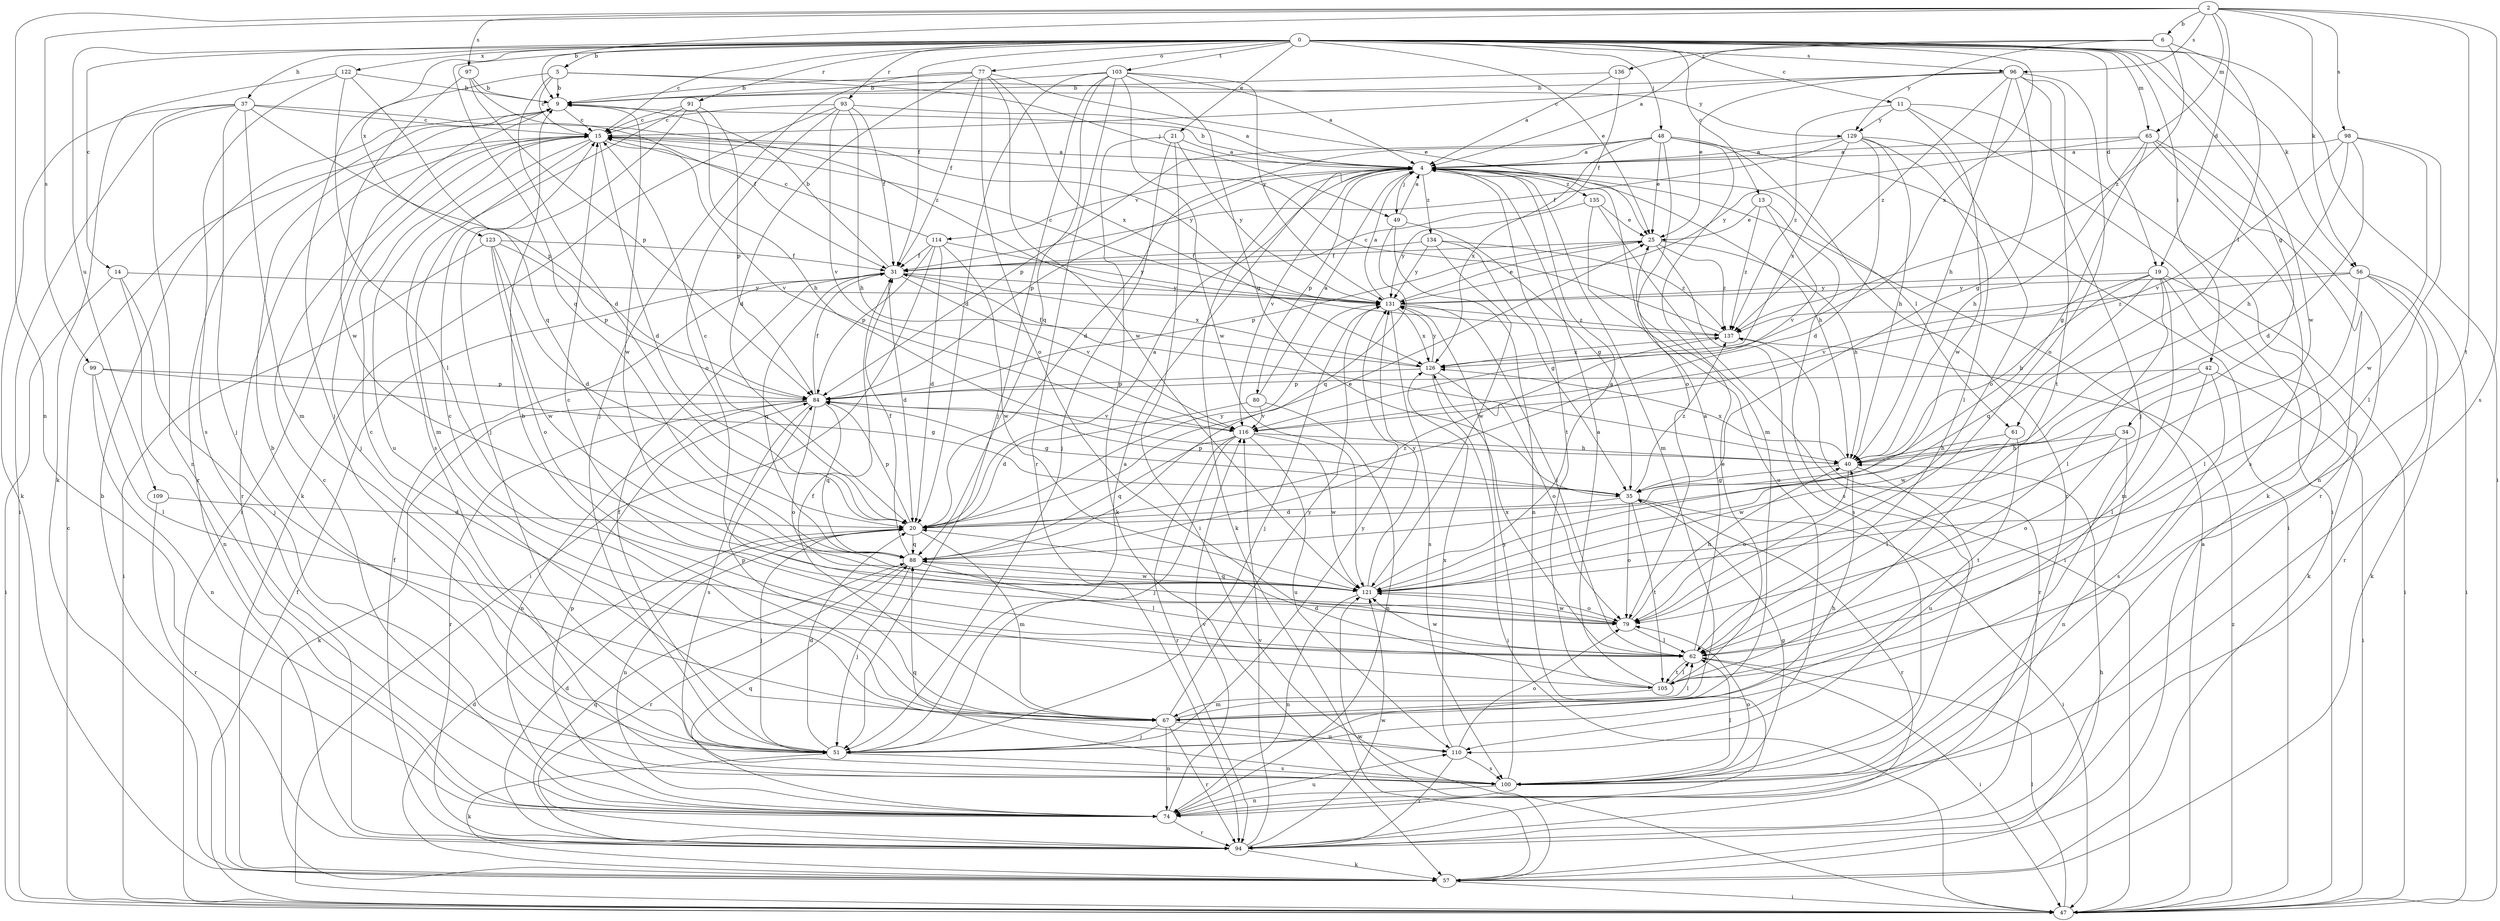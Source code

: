 strict digraph  {
0;
2;
4;
5;
6;
9;
11;
13;
14;
15;
19;
20;
21;
25;
31;
34;
35;
37;
40;
42;
47;
48;
49;
51;
56;
57;
61;
62;
65;
67;
74;
77;
79;
80;
84;
88;
91;
93;
94;
96;
97;
98;
99;
100;
103;
105;
109;
110;
114;
116;
121;
122;
123;
126;
129;
131;
134;
135;
136;
137;
0 -> 5  [label=b];
0 -> 11  [label=c];
0 -> 13  [label=c];
0 -> 14  [label=c];
0 -> 15  [label=c];
0 -> 19  [label=d];
0 -> 21  [label=e];
0 -> 25  [label=e];
0 -> 31  [label=f];
0 -> 34  [label=g];
0 -> 37  [label=h];
0 -> 42  [label=i];
0 -> 47  [label=i];
0 -> 48  [label=j];
0 -> 56  [label=k];
0 -> 65  [label=m];
0 -> 77  [label=o];
0 -> 88  [label=q];
0 -> 91  [label=r];
0 -> 93  [label=r];
0 -> 96  [label=s];
0 -> 103  [label=t];
0 -> 109  [label=u];
0 -> 121  [label=w];
0 -> 122  [label=x];
0 -> 123  [label=x];
0 -> 126  [label=x];
2 -> 6  [label=b];
2 -> 9  [label=b];
2 -> 19  [label=d];
2 -> 56  [label=k];
2 -> 65  [label=m];
2 -> 74  [label=n];
2 -> 96  [label=s];
2 -> 97  [label=s];
2 -> 98  [label=s];
2 -> 99  [label=s];
2 -> 100  [label=s];
2 -> 105  [label=t];
4 -> 9  [label=b];
4 -> 40  [label=h];
4 -> 49  [label=j];
4 -> 57  [label=k];
4 -> 61  [label=l];
4 -> 67  [label=m];
4 -> 80  [label=p];
4 -> 84  [label=p];
4 -> 105  [label=t];
4 -> 114  [label=v];
4 -> 116  [label=v];
4 -> 134  [label=z];
4 -> 135  [label=z];
5 -> 9  [label=b];
5 -> 15  [label=c];
5 -> 20  [label=d];
5 -> 49  [label=j];
5 -> 51  [label=j];
5 -> 129  [label=y];
6 -> 4  [label=a];
6 -> 61  [label=l];
6 -> 129  [label=y];
6 -> 136  [label=z];
6 -> 137  [label=z];
9 -> 15  [label=c];
9 -> 47  [label=i];
9 -> 94  [label=r];
9 -> 121  [label=w];
11 -> 47  [label=i];
11 -> 57  [label=k];
11 -> 121  [label=w];
11 -> 129  [label=y];
11 -> 137  [label=z];
13 -> 25  [label=e];
13 -> 100  [label=s];
13 -> 116  [label=v];
13 -> 137  [label=z];
14 -> 47  [label=i];
14 -> 51  [label=j];
14 -> 74  [label=n];
14 -> 131  [label=y];
15 -> 4  [label=a];
15 -> 20  [label=d];
15 -> 51  [label=j];
15 -> 67  [label=m];
15 -> 94  [label=r];
15 -> 110  [label=u];
15 -> 116  [label=v];
15 -> 131  [label=y];
19 -> 40  [label=h];
19 -> 47  [label=i];
19 -> 57  [label=k];
19 -> 62  [label=l];
19 -> 67  [label=m];
19 -> 88  [label=q];
19 -> 116  [label=v];
19 -> 131  [label=y];
20 -> 4  [label=a];
20 -> 15  [label=c];
20 -> 25  [label=e];
20 -> 51  [label=j];
20 -> 67  [label=m];
20 -> 74  [label=n];
20 -> 84  [label=p];
20 -> 88  [label=q];
20 -> 131  [label=y];
21 -> 4  [label=a];
21 -> 47  [label=i];
21 -> 51  [label=j];
21 -> 57  [label=k];
21 -> 131  [label=y];
25 -> 31  [label=f];
25 -> 40  [label=h];
25 -> 84  [label=p];
25 -> 100  [label=s];
25 -> 137  [label=z];
31 -> 9  [label=b];
31 -> 20  [label=d];
31 -> 88  [label=q];
31 -> 116  [label=v];
31 -> 126  [label=x];
31 -> 131  [label=y];
34 -> 40  [label=h];
34 -> 74  [label=n];
34 -> 79  [label=o];
34 -> 121  [label=w];
35 -> 20  [label=d];
35 -> 47  [label=i];
35 -> 79  [label=o];
35 -> 84  [label=p];
35 -> 94  [label=r];
35 -> 105  [label=t];
35 -> 137  [label=z];
37 -> 15  [label=c];
37 -> 31  [label=f];
37 -> 47  [label=i];
37 -> 51  [label=j];
37 -> 57  [label=k];
37 -> 67  [label=m];
37 -> 74  [label=n];
37 -> 84  [label=p];
40 -> 35  [label=g];
40 -> 79  [label=o];
40 -> 110  [label=u];
40 -> 126  [label=x];
42 -> 47  [label=i];
42 -> 62  [label=l];
42 -> 84  [label=p];
42 -> 100  [label=s];
42 -> 121  [label=w];
47 -> 4  [label=a];
47 -> 15  [label=c];
47 -> 31  [label=f];
47 -> 62  [label=l];
47 -> 137  [label=z];
48 -> 4  [label=a];
48 -> 20  [label=d];
48 -> 25  [label=e];
48 -> 47  [label=i];
48 -> 67  [label=m];
48 -> 79  [label=o];
48 -> 84  [label=p];
48 -> 94  [label=r];
48 -> 126  [label=x];
49 -> 4  [label=a];
49 -> 35  [label=g];
49 -> 74  [label=n];
49 -> 88  [label=q];
51 -> 4  [label=a];
51 -> 20  [label=d];
51 -> 31  [label=f];
51 -> 40  [label=h];
51 -> 57  [label=k];
51 -> 100  [label=s];
51 -> 131  [label=y];
56 -> 47  [label=i];
56 -> 57  [label=k];
56 -> 62  [label=l];
56 -> 94  [label=r];
56 -> 131  [label=y];
56 -> 137  [label=z];
57 -> 9  [label=b];
57 -> 20  [label=d];
57 -> 40  [label=h];
57 -> 47  [label=i];
57 -> 121  [label=w];
61 -> 40  [label=h];
61 -> 62  [label=l];
61 -> 105  [label=t];
62 -> 4  [label=a];
62 -> 15  [label=c];
62 -> 47  [label=i];
62 -> 105  [label=t];
62 -> 121  [label=w];
62 -> 126  [label=x];
65 -> 4  [label=a];
65 -> 35  [label=g];
65 -> 40  [label=h];
65 -> 74  [label=n];
65 -> 94  [label=r];
65 -> 100  [label=s];
65 -> 131  [label=y];
67 -> 9  [label=b];
67 -> 15  [label=c];
67 -> 31  [label=f];
67 -> 51  [label=j];
67 -> 62  [label=l];
67 -> 74  [label=n];
67 -> 84  [label=p];
67 -> 94  [label=r];
67 -> 110  [label=u];
67 -> 131  [label=y];
74 -> 15  [label=c];
74 -> 84  [label=p];
74 -> 88  [label=q];
74 -> 94  [label=r];
74 -> 110  [label=u];
74 -> 116  [label=v];
77 -> 9  [label=b];
77 -> 20  [label=d];
77 -> 25  [label=e];
77 -> 31  [label=f];
77 -> 51  [label=j];
77 -> 79  [label=o];
77 -> 121  [label=w];
77 -> 126  [label=x];
79 -> 40  [label=h];
79 -> 62  [label=l];
79 -> 121  [label=w];
80 -> 4  [label=a];
80 -> 20  [label=d];
80 -> 74  [label=n];
80 -> 116  [label=v];
84 -> 31  [label=f];
84 -> 35  [label=g];
84 -> 57  [label=k];
84 -> 74  [label=n];
84 -> 79  [label=o];
84 -> 88  [label=q];
84 -> 94  [label=r];
84 -> 100  [label=s];
84 -> 116  [label=v];
88 -> 31  [label=f];
88 -> 51  [label=j];
88 -> 62  [label=l];
88 -> 94  [label=r];
88 -> 121  [label=w];
88 -> 137  [label=z];
91 -> 15  [label=c];
91 -> 40  [label=h];
91 -> 51  [label=j];
91 -> 84  [label=p];
91 -> 100  [label=s];
93 -> 4  [label=a];
93 -> 15  [label=c];
93 -> 31  [label=f];
93 -> 40  [label=h];
93 -> 57  [label=k];
93 -> 79  [label=o];
93 -> 116  [label=v];
94 -> 20  [label=d];
94 -> 31  [label=f];
94 -> 57  [label=k];
94 -> 88  [label=q];
94 -> 116  [label=v];
94 -> 121  [label=w];
96 -> 9  [label=b];
96 -> 15  [label=c];
96 -> 25  [label=e];
96 -> 35  [label=g];
96 -> 40  [label=h];
96 -> 51  [label=j];
96 -> 79  [label=o];
96 -> 105  [label=t];
96 -> 137  [label=z];
97 -> 9  [label=b];
97 -> 84  [label=p];
97 -> 121  [label=w];
97 -> 137  [label=z];
98 -> 4  [label=a];
98 -> 20  [label=d];
98 -> 40  [label=h];
98 -> 62  [label=l];
98 -> 116  [label=v];
98 -> 121  [label=w];
99 -> 35  [label=g];
99 -> 62  [label=l];
99 -> 74  [label=n];
99 -> 84  [label=p];
100 -> 9  [label=b];
100 -> 35  [label=g];
100 -> 62  [label=l];
100 -> 74  [label=n];
100 -> 79  [label=o];
100 -> 88  [label=q];
100 -> 131  [label=y];
103 -> 4  [label=a];
103 -> 9  [label=b];
103 -> 20  [label=d];
103 -> 35  [label=g];
103 -> 51  [label=j];
103 -> 88  [label=q];
103 -> 94  [label=r];
103 -> 121  [label=w];
103 -> 131  [label=y];
105 -> 4  [label=a];
105 -> 15  [label=c];
105 -> 20  [label=d];
105 -> 25  [label=e];
105 -> 62  [label=l];
105 -> 67  [label=m];
109 -> 20  [label=d];
109 -> 94  [label=r];
110 -> 79  [label=o];
110 -> 94  [label=r];
110 -> 100  [label=s];
110 -> 126  [label=x];
114 -> 15  [label=c];
114 -> 20  [label=d];
114 -> 31  [label=f];
114 -> 47  [label=i];
114 -> 84  [label=p];
114 -> 121  [label=w];
114 -> 131  [label=y];
116 -> 40  [label=h];
116 -> 51  [label=j];
116 -> 88  [label=q];
116 -> 94  [label=r];
116 -> 110  [label=u];
116 -> 121  [label=w];
121 -> 4  [label=a];
121 -> 74  [label=n];
121 -> 79  [label=o];
121 -> 88  [label=q];
121 -> 131  [label=y];
122 -> 9  [label=b];
122 -> 57  [label=k];
122 -> 62  [label=l];
122 -> 88  [label=q];
122 -> 100  [label=s];
123 -> 20  [label=d];
123 -> 31  [label=f];
123 -> 47  [label=i];
123 -> 79  [label=o];
123 -> 84  [label=p];
123 -> 121  [label=w];
126 -> 31  [label=f];
126 -> 47  [label=i];
126 -> 79  [label=o];
126 -> 84  [label=p];
126 -> 131  [label=y];
129 -> 4  [label=a];
129 -> 20  [label=d];
129 -> 31  [label=f];
129 -> 40  [label=h];
129 -> 62  [label=l];
129 -> 79  [label=o];
129 -> 126  [label=x];
131 -> 4  [label=a];
131 -> 15  [label=c];
131 -> 25  [label=e];
131 -> 51  [label=j];
131 -> 62  [label=l];
131 -> 100  [label=s];
131 -> 126  [label=x];
131 -> 137  [label=z];
134 -> 31  [label=f];
134 -> 35  [label=g];
134 -> 121  [label=w];
134 -> 131  [label=y];
134 -> 137  [label=z];
135 -> 25  [label=e];
135 -> 47  [label=i];
135 -> 110  [label=u];
135 -> 131  [label=y];
136 -> 4  [label=a];
136 -> 9  [label=b];
136 -> 31  [label=f];
137 -> 15  [label=c];
137 -> 94  [label=r];
137 -> 126  [label=x];
}
